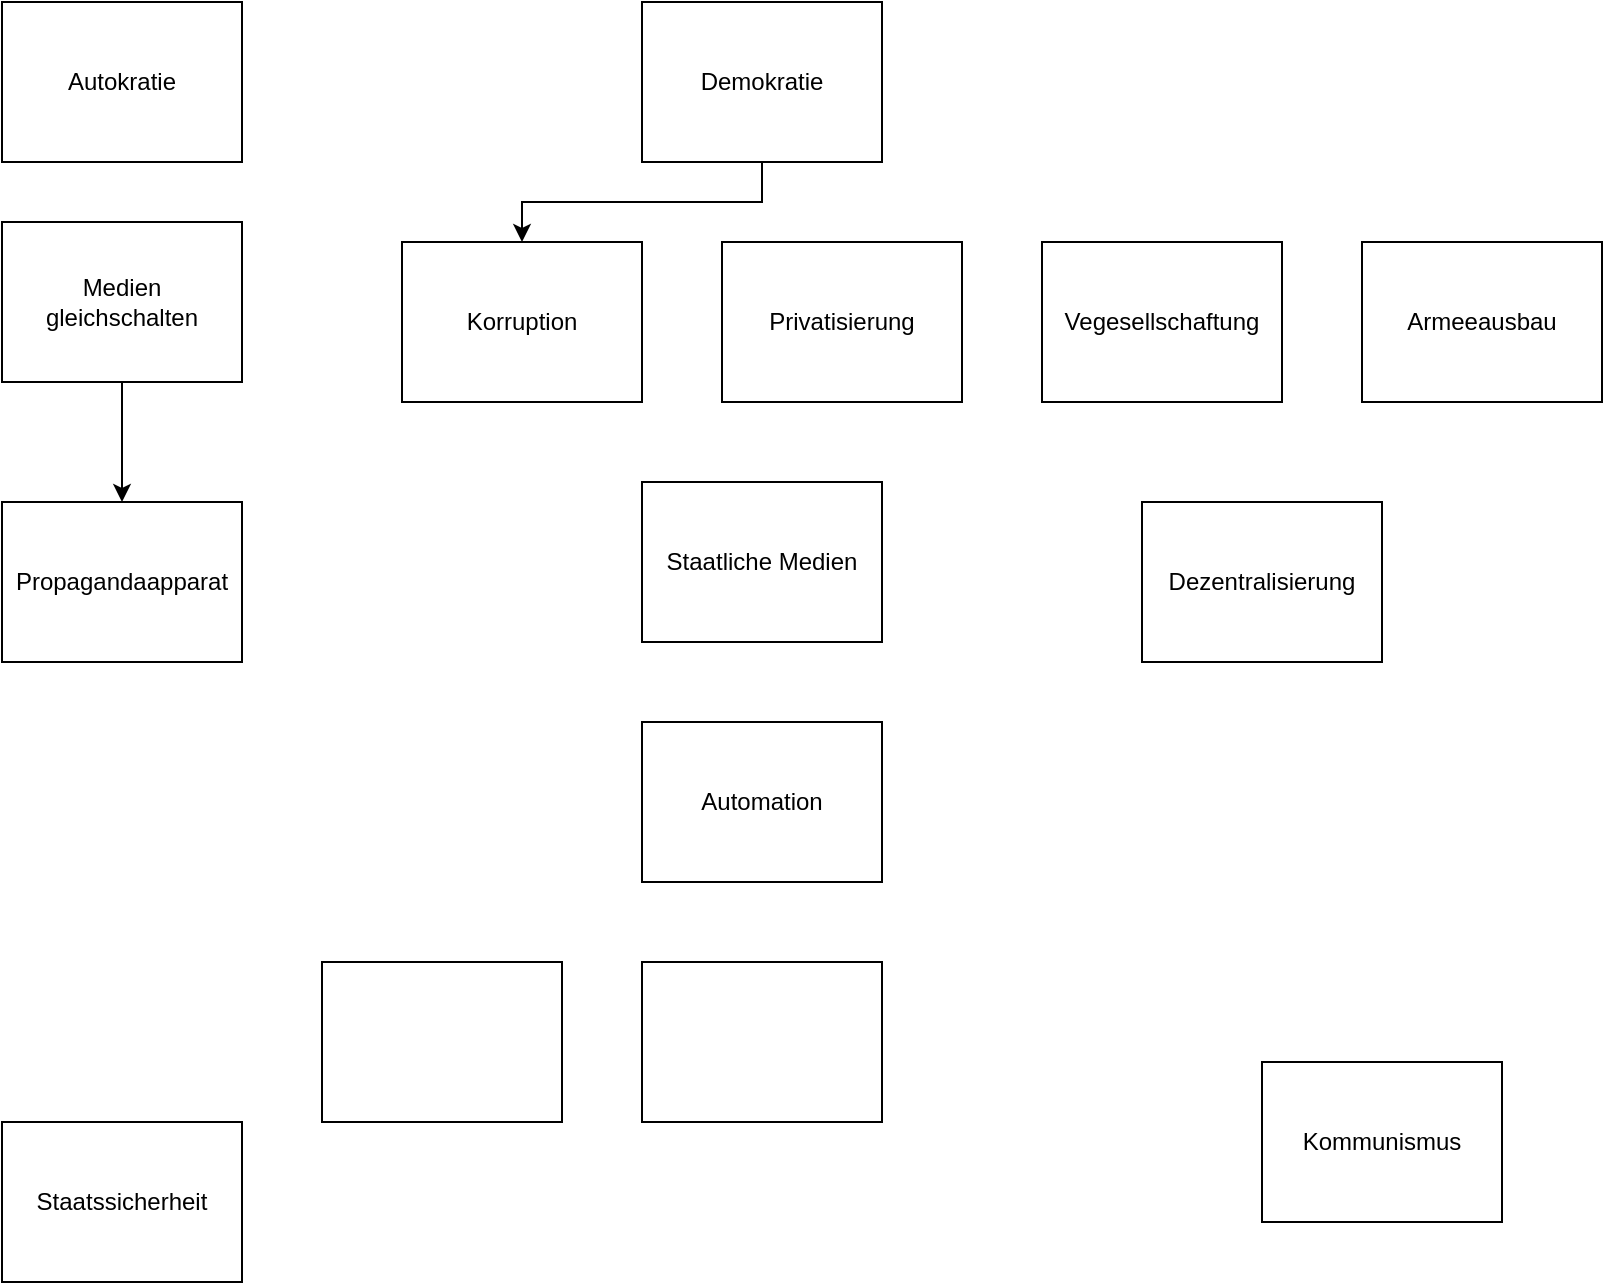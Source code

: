 <mxfile version="26.2.14">
  <diagram name="Page-1" id="n6treXU47r0XN0UXHcCh">
    <mxGraphModel dx="976" dy="752" grid="1" gridSize="10" guides="1" tooltips="1" connect="1" arrows="1" fold="1" page="1" pageScale="1" pageWidth="3300" pageHeight="4681" math="0" shadow="0">
      <root>
        <mxCell id="0" />
        <mxCell id="1" parent="0" />
        <mxCell id="IYnbQ7WrYiMXoxt_E104-3" value="Propagandaapparat" style="rounded=0;whiteSpace=wrap;html=1;" vertex="1" parent="1">
          <mxGeometry x="120" y="290" width="120" height="80" as="geometry" />
        </mxCell>
        <mxCell id="IYnbQ7WrYiMXoxt_E104-22" style="edgeStyle=orthogonalEdgeStyle;rounded=0;orthogonalLoop=1;jettySize=auto;html=1;exitX=0.5;exitY=1;exitDx=0;exitDy=0;entryX=0.5;entryY=0;entryDx=0;entryDy=0;" edge="1" parent="1" source="IYnbQ7WrYiMXoxt_E104-4" target="IYnbQ7WrYiMXoxt_E104-3">
          <mxGeometry relative="1" as="geometry" />
        </mxCell>
        <mxCell id="IYnbQ7WrYiMXoxt_E104-4" value="Medien gleichschalten" style="rounded=0;whiteSpace=wrap;html=1;" vertex="1" parent="1">
          <mxGeometry x="120" y="150" width="120" height="80" as="geometry" />
        </mxCell>
        <mxCell id="IYnbQ7WrYiMXoxt_E104-5" value="Staatssicherheit" style="rounded=0;whiteSpace=wrap;html=1;" vertex="1" parent="1">
          <mxGeometry x="120" y="600" width="120" height="80" as="geometry" />
        </mxCell>
        <mxCell id="IYnbQ7WrYiMXoxt_E104-6" value="Armeeausbau" style="rounded=0;whiteSpace=wrap;html=1;" vertex="1" parent="1">
          <mxGeometry x="800" y="160" width="120" height="80" as="geometry" />
        </mxCell>
        <mxCell id="IYnbQ7WrYiMXoxt_E104-7" value="Korruption" style="rounded=0;whiteSpace=wrap;html=1;" vertex="1" parent="1">
          <mxGeometry x="320" y="160" width="120" height="80" as="geometry" />
        </mxCell>
        <mxCell id="IYnbQ7WrYiMXoxt_E104-8" value="Privatisierung" style="rounded=0;whiteSpace=wrap;html=1;" vertex="1" parent="1">
          <mxGeometry x="480" y="160" width="120" height="80" as="geometry" />
        </mxCell>
        <mxCell id="IYnbQ7WrYiMXoxt_E104-9" value="Staatliche Medien" style="rounded=0;whiteSpace=wrap;html=1;" vertex="1" parent="1">
          <mxGeometry x="440" y="280" width="120" height="80" as="geometry" />
        </mxCell>
        <mxCell id="IYnbQ7WrYiMXoxt_E104-10" value="" style="rounded=0;whiteSpace=wrap;html=1;" vertex="1" parent="1">
          <mxGeometry x="280" y="520" width="120" height="80" as="geometry" />
        </mxCell>
        <mxCell id="IYnbQ7WrYiMXoxt_E104-12" value="Autokratie" style="rounded=0;whiteSpace=wrap;html=1;" vertex="1" parent="1">
          <mxGeometry x="120" y="40" width="120" height="80" as="geometry" />
        </mxCell>
        <mxCell id="IYnbQ7WrYiMXoxt_E104-21" style="edgeStyle=orthogonalEdgeStyle;rounded=0;orthogonalLoop=1;jettySize=auto;html=1;exitX=0.5;exitY=1;exitDx=0;exitDy=0;entryX=0.5;entryY=0;entryDx=0;entryDy=0;" edge="1" parent="1" source="IYnbQ7WrYiMXoxt_E104-14" target="IYnbQ7WrYiMXoxt_E104-7">
          <mxGeometry relative="1" as="geometry" />
        </mxCell>
        <mxCell id="IYnbQ7WrYiMXoxt_E104-14" value="Demokratie" style="rounded=0;whiteSpace=wrap;html=1;" vertex="1" parent="1">
          <mxGeometry x="440" y="40" width="120" height="80" as="geometry" />
        </mxCell>
        <mxCell id="IYnbQ7WrYiMXoxt_E104-15" value="Kommunismus" style="rounded=0;whiteSpace=wrap;html=1;" vertex="1" parent="1">
          <mxGeometry x="750" y="570" width="120" height="80" as="geometry" />
        </mxCell>
        <mxCell id="IYnbQ7WrYiMXoxt_E104-16" value="Vegesellschaftung" style="rounded=0;whiteSpace=wrap;html=1;" vertex="1" parent="1">
          <mxGeometry x="640" y="160" width="120" height="80" as="geometry" />
        </mxCell>
        <mxCell id="IYnbQ7WrYiMXoxt_E104-17" value="Dezentralisierung" style="rounded=0;whiteSpace=wrap;html=1;" vertex="1" parent="1">
          <mxGeometry x="690" y="290" width="120" height="80" as="geometry" />
        </mxCell>
        <mxCell id="IYnbQ7WrYiMXoxt_E104-18" value="Automation" style="rounded=0;whiteSpace=wrap;html=1;" vertex="1" parent="1">
          <mxGeometry x="440" y="400" width="120" height="80" as="geometry" />
        </mxCell>
        <mxCell id="IYnbQ7WrYiMXoxt_E104-19" value="" style="rounded=0;whiteSpace=wrap;html=1;" vertex="1" parent="1">
          <mxGeometry x="440" y="520" width="120" height="80" as="geometry" />
        </mxCell>
      </root>
    </mxGraphModel>
  </diagram>
</mxfile>
